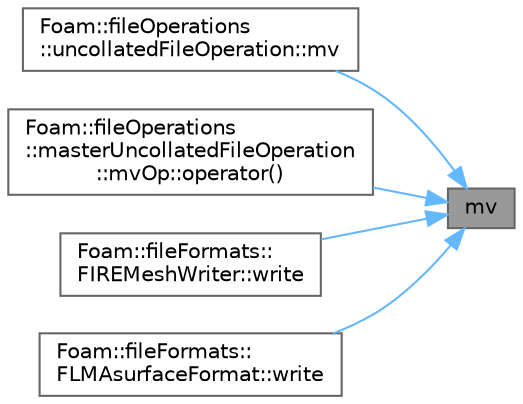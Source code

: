 digraph "mv"
{
 // LATEX_PDF_SIZE
  bgcolor="transparent";
  edge [fontname=Helvetica,fontsize=10,labelfontname=Helvetica,labelfontsize=10];
  node [fontname=Helvetica,fontsize=10,shape=box,height=0.2,width=0.4];
  rankdir="RL";
  Node1 [id="Node000001",label="mv",height=0.2,width=0.4,color="gray40", fillcolor="grey60", style="filled", fontcolor="black",tooltip=" "];
  Node1 -> Node2 [id="edge1_Node000001_Node000002",dir="back",color="steelblue1",style="solid",tooltip=" "];
  Node2 [id="Node000002",label="Foam::fileOperations\l::uncollatedFileOperation::mv",height=0.2,width=0.4,color="grey40", fillcolor="white", style="filled",URL="$classFoam_1_1fileOperations_1_1uncollatedFileOperation.html#aec0ad8e8395d8eea8d137ef137bcf291",tooltip=" "];
  Node1 -> Node3 [id="edge2_Node000001_Node000003",dir="back",color="steelblue1",style="solid",tooltip=" "];
  Node3 [id="Node000003",label="Foam::fileOperations\l::masterUncollatedFileOperation\l::mvOp::operator()",height=0.2,width=0.4,color="grey40", fillcolor="white", style="filled",URL="$classFoam_1_1fileOperations_1_1masterUncollatedFileOperation_1_1mvOp.html#a7de148b7809e347a385c1f9782c6ac71",tooltip=" "];
  Node1 -> Node4 [id="edge3_Node000001_Node000004",dir="back",color="steelblue1",style="solid",tooltip=" "];
  Node4 [id="Node000004",label="Foam::fileFormats::\lFIREMeshWriter::write",height=0.2,width=0.4,color="grey40", fillcolor="white", style="filled",URL="$classFoam_1_1fileFormats_1_1FIREMeshWriter.html#ae295e82e737df12e07be9a2e2fa15357",tooltip=" "];
  Node1 -> Node5 [id="edge4_Node000001_Node000005",dir="back",color="steelblue1",style="solid",tooltip=" "];
  Node5 [id="Node000005",label="Foam::fileFormats::\lFLMAsurfaceFormat::write",height=0.2,width=0.4,color="grey40", fillcolor="white", style="filled",URL="$classFoam_1_1fileFormats_1_1FLMAsurfaceFormat.html#acd83e58d14f3e9eb263215a3d27634be",tooltip=" "];
}
